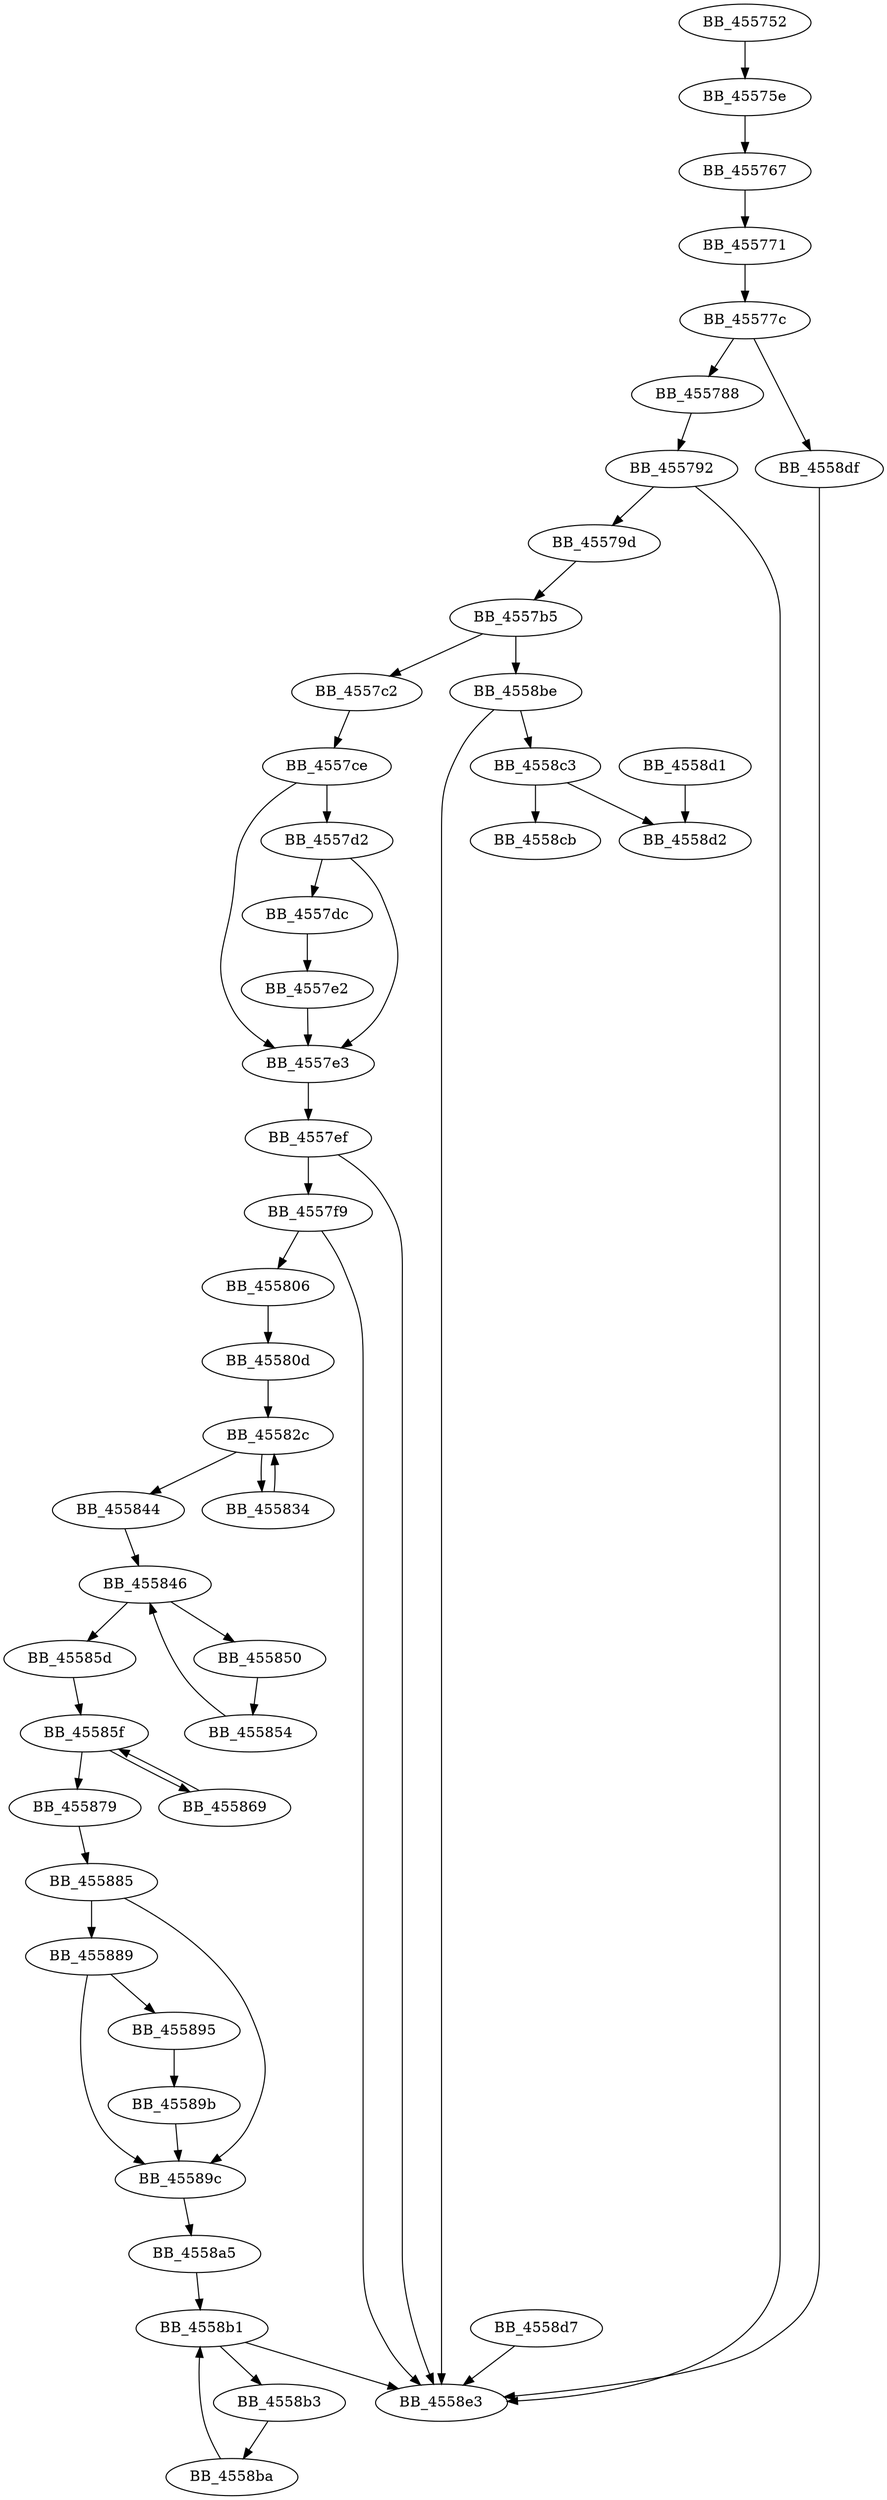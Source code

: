 DiGraph sub_455752{
BB_455752->BB_45575e
BB_45575e->BB_455767
BB_455767->BB_455771
BB_455771->BB_45577c
BB_45577c->BB_455788
BB_45577c->BB_4558df
BB_455788->BB_455792
BB_455792->BB_45579d
BB_455792->BB_4558e3
BB_45579d->BB_4557b5
BB_4557b5->BB_4557c2
BB_4557b5->BB_4558be
BB_4557c2->BB_4557ce
BB_4557ce->BB_4557d2
BB_4557ce->BB_4557e3
BB_4557d2->BB_4557dc
BB_4557d2->BB_4557e3
BB_4557dc->BB_4557e2
BB_4557e2->BB_4557e3
BB_4557e3->BB_4557ef
BB_4557ef->BB_4557f9
BB_4557ef->BB_4558e3
BB_4557f9->BB_455806
BB_4557f9->BB_4558e3
BB_455806->BB_45580d
BB_45580d->BB_45582c
BB_45582c->BB_455834
BB_45582c->BB_455844
BB_455834->BB_45582c
BB_455844->BB_455846
BB_455846->BB_455850
BB_455846->BB_45585d
BB_455850->BB_455854
BB_455854->BB_455846
BB_45585d->BB_45585f
BB_45585f->BB_455869
BB_45585f->BB_455879
BB_455869->BB_45585f
BB_455879->BB_455885
BB_455885->BB_455889
BB_455885->BB_45589c
BB_455889->BB_455895
BB_455889->BB_45589c
BB_455895->BB_45589b
BB_45589b->BB_45589c
BB_45589c->BB_4558a5
BB_4558a5->BB_4558b1
BB_4558b1->BB_4558b3
BB_4558b1->BB_4558e3
BB_4558b3->BB_4558ba
BB_4558ba->BB_4558b1
BB_4558be->BB_4558c3
BB_4558be->BB_4558e3
BB_4558c3->BB_4558cb
BB_4558c3->BB_4558d2
BB_4558d1->BB_4558d2
BB_4558d7->BB_4558e3
BB_4558df->BB_4558e3
}
